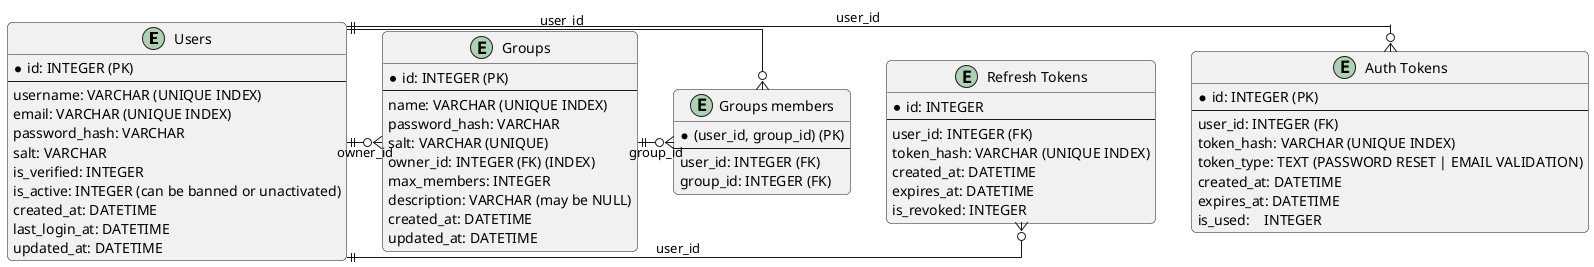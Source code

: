 @startuml database

' Сховати тінь та встановити стиль
skinparam linetype ortho
skinparam shadowing false
skinparam roundcorner 10
skinparam table {
    borderColor #333
    backgroundColor #EEE
    borderThickness 2
}
skinparam header {
    backgroundColor #666
    fontColor white
    borderColor #333
}

'Database tables

entity "Users" as users {
    * id: INTEGER (PK)
    --
    username: VARCHAR (UNIQUE INDEX)
    email: VARCHAR (UNIQUE INDEX)
    password_hash: VARCHAR
    salt: VARCHAR
    is_verified: INTEGER
    is_active: INTEGER (can be banned or unactivated)
    created_at: DATETIME
    last_login_at: DATETIME
    updated_at: DATETIME
}

entity "Auth Tokens" as authTokens {
    * id: INTEGER (PK)
    --
    user_id: INTEGER (FK)
    token_hash: VARCHAR (UNIQUE INDEX)
    token_type: TEXT (PASSWORD RESET | EMAIL VALIDATION)
    created_at: DATETIME
    expires_at: DATETIME
    is_used:    INTEGER
}

entity "Refresh Tokens" as refreshTokens {
    *id: INTEGER
    --
    user_id: INTEGER (FK)
    token_hash: VARCHAR (UNIQUE INDEX)
    created_at: DATETIME
    expires_at: DATETIME
    is_revoked: INTEGER
}

entity "Groups" as groups {
    *id: INTEGER (PK)
    --
    name: VARCHAR (UNIQUE INDEX)
    password_hash: VARCHAR
    salt: VARCHAR (UNIQUE)
    owner_id: INTEGER (FK) (INDEX)
    max_members: INTEGER
    description: VARCHAR (may be NULL)
    created_at: DATETIME
    updated_at: DATETIME
}

entity "Groups members" as groupMembers {
    *(user_id, group_id) (PK)
    --
    user_id: INTEGER (FK)
    group_id: INTEGER (FK)
}

'connections
users ||-o{ authTokens    : user_id
users ||-o{ refreshTokens : user_id
groups ||-o{ groupMembers  : group_id
users ||-o{ groupMembers  : user_id
users ||-o{ groups  : owner_id

@enduml
